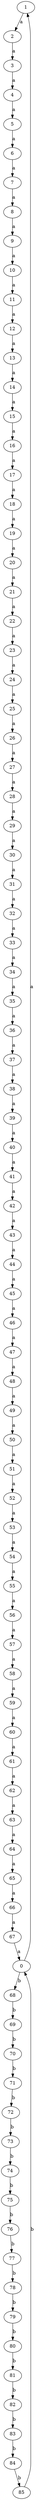 digraph  {
1;
2;
3;
4;
5;
6;
7;
8;
9;
10;
11;
12;
13;
14;
15;
16;
17;
18;
19;
20;
21;
22;
23;
24;
25;
26;
27;
28;
29;
30;
31;
32;
33;
34;
35;
36;
37;
38;
39;
40;
41;
42;
43;
44;
45;
46;
47;
48;
49;
50;
51;
52;
53;
54;
55;
56;
57;
58;
59;
60;
61;
62;
63;
64;
65;
66;
67;
0;
68;
69;
70;
71;
72;
73;
74;
75;
76;
77;
78;
79;
80;
81;
82;
83;
84;
85;
1 -> 2  [key=0, label=a];
2 -> 3  [key=0, label=a];
3 -> 4  [key=0, label=a];
4 -> 5  [key=0, label=a];
5 -> 6  [key=0, label=a];
6 -> 7  [key=0, label=a];
7 -> 8  [key=0, label=a];
8 -> 9  [key=0, label=a];
9 -> 10  [key=0, label=a];
10 -> 11  [key=0, label=a];
11 -> 12  [key=0, label=a];
12 -> 13  [key=0, label=a];
13 -> 14  [key=0, label=a];
14 -> 15  [key=0, label=a];
15 -> 16  [key=0, label=a];
16 -> 17  [key=0, label=a];
17 -> 18  [key=0, label=a];
18 -> 19  [key=0, label=a];
19 -> 20  [key=0, label=a];
20 -> 21  [key=0, label=a];
21 -> 22  [key=0, label=a];
22 -> 23  [key=0, label=a];
23 -> 24  [key=0, label=a];
24 -> 25  [key=0, label=a];
25 -> 26  [key=0, label=a];
26 -> 27  [key=0, label=a];
27 -> 28  [key=0, label=a];
28 -> 29  [key=0, label=a];
29 -> 30  [key=0, label=a];
30 -> 31  [key=0, label=a];
31 -> 32  [key=0, label=a];
32 -> 33  [key=0, label=a];
33 -> 34  [key=0, label=a];
34 -> 35  [key=0, label=a];
35 -> 36  [key=0, label=a];
36 -> 37  [key=0, label=a];
37 -> 38  [key=0, label=a];
38 -> 39  [key=0, label=a];
39 -> 40  [key=0, label=a];
40 -> 41  [key=0, label=a];
41 -> 42  [key=0, label=a];
42 -> 43  [key=0, label=a];
43 -> 44  [key=0, label=a];
44 -> 45  [key=0, label=a];
45 -> 46  [key=0, label=a];
46 -> 47  [key=0, label=a];
47 -> 48  [key=0, label=a];
48 -> 49  [key=0, label=a];
49 -> 50  [key=0, label=a];
50 -> 51  [key=0, label=a];
51 -> 52  [key=0, label=a];
52 -> 53  [key=0, label=a];
53 -> 54  [key=0, label=a];
54 -> 55  [key=0, label=a];
55 -> 56  [key=0, label=a];
56 -> 57  [key=0, label=a];
57 -> 58  [key=0, label=a];
58 -> 59  [key=0, label=a];
59 -> 60  [key=0, label=a];
60 -> 61  [key=0, label=a];
61 -> 62  [key=0, label=a];
62 -> 63  [key=0, label=a];
63 -> 64  [key=0, label=a];
64 -> 65  [key=0, label=a];
65 -> 66  [key=0, label=a];
66 -> 67  [key=0, label=a];
67 -> 0  [key=0, label=a];
0 -> 1  [key=0, label=a];
0 -> 68  [key=0, label=b];
68 -> 69  [key=0, label=b];
69 -> 70  [key=0, label=b];
70 -> 71  [key=0, label=b];
71 -> 72  [key=0, label=b];
72 -> 73  [key=0, label=b];
73 -> 74  [key=0, label=b];
74 -> 75  [key=0, label=b];
75 -> 76  [key=0, label=b];
76 -> 77  [key=0, label=b];
77 -> 78  [key=0, label=b];
78 -> 79  [key=0, label=b];
79 -> 80  [key=0, label=b];
80 -> 81  [key=0, label=b];
81 -> 82  [key=0, label=b];
82 -> 83  [key=0, label=b];
83 -> 84  [key=0, label=b];
84 -> 85  [key=0, label=b];
85 -> 0  [key=0, label=b];
}
